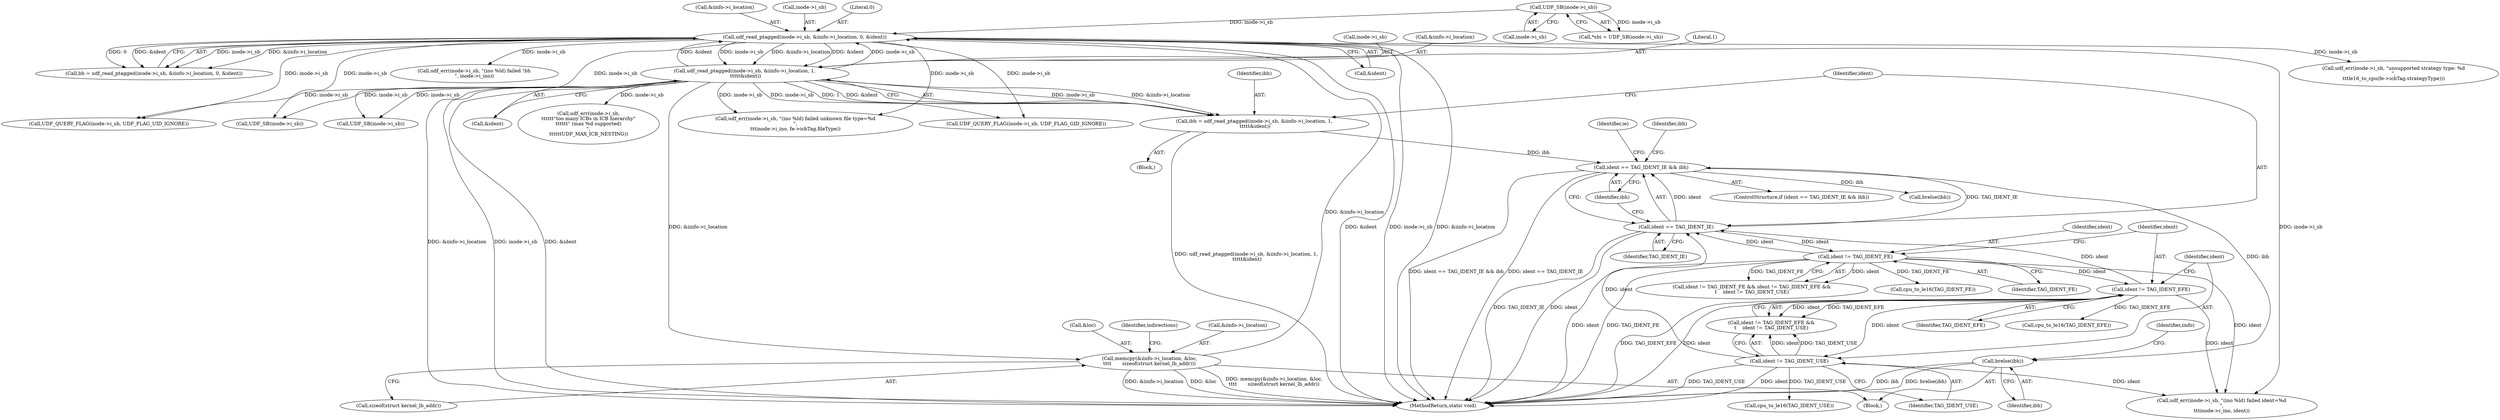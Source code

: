 digraph "0_linux_c03aa9f6e1f938618e6db2e23afef0574efeeb65@pointer" {
"1000257" [label="(Call,brelse(ibh))"];
"1000225" [label="(Call,ident == TAG_IDENT_IE && ibh)"];
"1000226" [label="(Call,ident == TAG_IDENT_IE)"];
"1000168" [label="(Call,ident != TAG_IDENT_USE)"];
"1000165" [label="(Call,ident != TAG_IDENT_EFE)"];
"1000161" [label="(Call,ident != TAG_IDENT_FE)"];
"1000211" [label="(Call,ibh = udf_read_ptagged(inode->i_sb, &iinfo->i_location, 1,\n \t\t\t\t\t&ident))"];
"1000213" [label="(Call,udf_read_ptagged(inode->i_sb, &iinfo->i_location, 1,\n \t\t\t\t\t&ident))"];
"1000133" [label="(Call,udf_read_ptagged(inode->i_sb, &iinfo->i_location, 0, &ident))"];
"1000121" [label="(Call,UDF_SB(inode->i_sb))"];
"1000259" [label="(Call,memcpy(&iinfo->i_location, &loc,\n\t\t\t\t       sizeof(struct kernel_lb_addr)))"];
"1000214" [label="(Call,inode->i_sb)"];
"1000142" [label="(Call,&ident)"];
"1000217" [label="(Call,&iinfo->i_location)"];
"1000274" [label="(Call,udf_err(inode->i_sb,\n\t\t\t\t\t\t\"too many ICBs in ICB hierarchy\"\n\t\t\t\t\t\t\" (max %d supported)\n\",\n\t\t\t\t\t\tUDF_MAX_ICB_NESTING))"];
"1000213" [label="(Call,udf_read_ptagged(inode->i_sb, &iinfo->i_location, 1,\n \t\t\t\t\t&ident))"];
"1000170" [label="(Identifier,TAG_IDENT_USE)"];
"1001145" [label="(MethodReturn,static void)"];
"1000211" [label="(Call,ibh = udf_read_ptagged(inode->i_sb, &iinfo->i_location, 1,\n \t\t\t\t\t&ident))"];
"1000297" [label="(Call,udf_err(inode->i_sb, \"unsupported strategy type: %d\n\",\n\t\t\tle16_to_cpu(fe->icbTag.strategyType)))"];
"1000161" [label="(Call,ident != TAG_IDENT_FE)"];
"1000438" [label="(Call,cpu_to_le16(TAG_IDENT_FE))"];
"1000494" [label="(Call,cpu_to_le16(TAG_IDENT_USE))"];
"1000119" [label="(Call,*sbi = UDF_SB(inode->i_sb))"];
"1000254" [label="(Block,)"];
"1000264" [label="(Call,&loc)"];
"1000165" [label="(Call,ident != TAG_IDENT_EFE)"];
"1000271" [label="(Identifier,indirections)"];
"1000163" [label="(Identifier,TAG_IDENT_FE)"];
"1000169" [label="(Identifier,ident)"];
"1000160" [label="(Call,ident != TAG_IDENT_FE && ident != TAG_IDENT_EFE &&\n\t    ident != TAG_IDENT_USE)"];
"1000212" [label="(Identifier,ibh)"];
"1000172" [label="(Call,udf_err(inode->i_sb, \"(ino %ld) failed ident=%d\n\",\n\t\t\tinode->i_ino, ident))"];
"1000162" [label="(Identifier,ident)"];
"1000608" [label="(Call,UDF_QUERY_FLAG(inode->i_sb, UDF_FLAG_GID_IGNORE))"];
"1000266" [label="(Call,sizeof(struct kernel_lb_addr))"];
"1000258" [label="(Identifier,ibh)"];
"1000224" [label="(ControlStructure,if (ident == TAG_IDENT_IE && ibh))"];
"1000262" [label="(Identifier,iinfo)"];
"1000167" [label="(Identifier,TAG_IDENT_EFE)"];
"1000134" [label="(Call,inode->i_sb)"];
"1000589" [label="(Call,UDF_SB(inode->i_sb))"];
"1000122" [label="(Call,inode->i_sb)"];
"1000226" [label="(Call,ident == TAG_IDENT_IE)"];
"1000574" [label="(Call,UDF_QUERY_FLAG(inode->i_sb, UDF_FLAG_UID_IGNORE))"];
"1000260" [label="(Call,&iinfo->i_location)"];
"1000141" [label="(Literal,0)"];
"1000168" [label="(Call,ident != TAG_IDENT_USE)"];
"1000166" [label="(Identifier,ident)"];
"1000284" [label="(Call,brelse(ibh))"];
"1000382" [label="(Call,cpu_to_le16(TAG_IDENT_EFE))"];
"1000209" [label="(Block,)"];
"1000222" [label="(Call,&ident)"];
"1000133" [label="(Call,udf_read_ptagged(inode->i_sb, &iinfo->i_location, 0, &ident))"];
"1000228" [label="(Identifier,TAG_IDENT_IE)"];
"1000227" [label="(Identifier,ident)"];
"1000259" [label="(Call,memcpy(&iinfo->i_location, &loc,\n\t\t\t\t       sizeof(struct kernel_lb_addr)))"];
"1000225" [label="(Call,ident == TAG_IDENT_IE && ibh)"];
"1000285" [label="(Identifier,ibh)"];
"1000164" [label="(Call,ident != TAG_IDENT_EFE &&\n\t    ident != TAG_IDENT_USE)"];
"1000257" [label="(Call,brelse(ibh))"];
"1000131" [label="(Call,bh = udf_read_ptagged(inode->i_sb, &iinfo->i_location, 0, &ident))"];
"1001087" [label="(Call,udf_err(inode->i_sb, \"(ino %ld) failed unknown file type=%d\n\",\n\t\t\tinode->i_ino, fe->icbTag.fileType))"];
"1000234" [label="(Identifier,ie)"];
"1000121" [label="(Call,UDF_SB(inode->i_sb))"];
"1000137" [label="(Call,&iinfo->i_location)"];
"1000148" [label="(Call,udf_err(inode->i_sb, \"(ino %ld) failed !bh\n\", inode->i_ino))"];
"1000221" [label="(Literal,1)"];
"1000623" [label="(Call,UDF_SB(inode->i_sb))"];
"1000229" [label="(Identifier,ibh)"];
"1000257" -> "1000254"  [label="AST: "];
"1000257" -> "1000258"  [label="CFG: "];
"1000258" -> "1000257"  [label="AST: "];
"1000262" -> "1000257"  [label="CFG: "];
"1000257" -> "1001145"  [label="DDG: ibh"];
"1000257" -> "1001145"  [label="DDG: brelse(ibh)"];
"1000225" -> "1000257"  [label="DDG: ibh"];
"1000225" -> "1000224"  [label="AST: "];
"1000225" -> "1000226"  [label="CFG: "];
"1000225" -> "1000229"  [label="CFG: "];
"1000226" -> "1000225"  [label="AST: "];
"1000229" -> "1000225"  [label="AST: "];
"1000234" -> "1000225"  [label="CFG: "];
"1000285" -> "1000225"  [label="CFG: "];
"1000225" -> "1001145"  [label="DDG: ident == TAG_IDENT_IE && ibh"];
"1000225" -> "1001145"  [label="DDG: ident == TAG_IDENT_IE"];
"1000226" -> "1000225"  [label="DDG: ident"];
"1000226" -> "1000225"  [label="DDG: TAG_IDENT_IE"];
"1000211" -> "1000225"  [label="DDG: ibh"];
"1000225" -> "1000284"  [label="DDG: ibh"];
"1000226" -> "1000228"  [label="CFG: "];
"1000227" -> "1000226"  [label="AST: "];
"1000228" -> "1000226"  [label="AST: "];
"1000229" -> "1000226"  [label="CFG: "];
"1000226" -> "1001145"  [label="DDG: ident"];
"1000226" -> "1001145"  [label="DDG: TAG_IDENT_IE"];
"1000226" -> "1000161"  [label="DDG: ident"];
"1000168" -> "1000226"  [label="DDG: ident"];
"1000165" -> "1000226"  [label="DDG: ident"];
"1000161" -> "1000226"  [label="DDG: ident"];
"1000168" -> "1000164"  [label="AST: "];
"1000168" -> "1000170"  [label="CFG: "];
"1000169" -> "1000168"  [label="AST: "];
"1000170" -> "1000168"  [label="AST: "];
"1000164" -> "1000168"  [label="CFG: "];
"1000168" -> "1001145"  [label="DDG: ident"];
"1000168" -> "1001145"  [label="DDG: TAG_IDENT_USE"];
"1000168" -> "1000164"  [label="DDG: ident"];
"1000168" -> "1000164"  [label="DDG: TAG_IDENT_USE"];
"1000165" -> "1000168"  [label="DDG: ident"];
"1000168" -> "1000172"  [label="DDG: ident"];
"1000168" -> "1000494"  [label="DDG: TAG_IDENT_USE"];
"1000165" -> "1000164"  [label="AST: "];
"1000165" -> "1000167"  [label="CFG: "];
"1000166" -> "1000165"  [label="AST: "];
"1000167" -> "1000165"  [label="AST: "];
"1000169" -> "1000165"  [label="CFG: "];
"1000164" -> "1000165"  [label="CFG: "];
"1000165" -> "1001145"  [label="DDG: ident"];
"1000165" -> "1001145"  [label="DDG: TAG_IDENT_EFE"];
"1000165" -> "1000164"  [label="DDG: ident"];
"1000165" -> "1000164"  [label="DDG: TAG_IDENT_EFE"];
"1000161" -> "1000165"  [label="DDG: ident"];
"1000165" -> "1000172"  [label="DDG: ident"];
"1000165" -> "1000382"  [label="DDG: TAG_IDENT_EFE"];
"1000161" -> "1000160"  [label="AST: "];
"1000161" -> "1000163"  [label="CFG: "];
"1000162" -> "1000161"  [label="AST: "];
"1000163" -> "1000161"  [label="AST: "];
"1000166" -> "1000161"  [label="CFG: "];
"1000160" -> "1000161"  [label="CFG: "];
"1000161" -> "1001145"  [label="DDG: ident"];
"1000161" -> "1001145"  [label="DDG: TAG_IDENT_FE"];
"1000161" -> "1000160"  [label="DDG: ident"];
"1000161" -> "1000160"  [label="DDG: TAG_IDENT_FE"];
"1000161" -> "1000172"  [label="DDG: ident"];
"1000161" -> "1000438"  [label="DDG: TAG_IDENT_FE"];
"1000211" -> "1000209"  [label="AST: "];
"1000211" -> "1000213"  [label="CFG: "];
"1000212" -> "1000211"  [label="AST: "];
"1000213" -> "1000211"  [label="AST: "];
"1000227" -> "1000211"  [label="CFG: "];
"1000211" -> "1001145"  [label="DDG: udf_read_ptagged(inode->i_sb, &iinfo->i_location, 1,\n \t\t\t\t\t&ident)"];
"1000213" -> "1000211"  [label="DDG: inode->i_sb"];
"1000213" -> "1000211"  [label="DDG: &iinfo->i_location"];
"1000213" -> "1000211"  [label="DDG: 1"];
"1000213" -> "1000211"  [label="DDG: &ident"];
"1000213" -> "1000222"  [label="CFG: "];
"1000214" -> "1000213"  [label="AST: "];
"1000217" -> "1000213"  [label="AST: "];
"1000221" -> "1000213"  [label="AST: "];
"1000222" -> "1000213"  [label="AST: "];
"1000213" -> "1001145"  [label="DDG: &iinfo->i_location"];
"1000213" -> "1001145"  [label="DDG: inode->i_sb"];
"1000213" -> "1001145"  [label="DDG: &ident"];
"1000213" -> "1000133"  [label="DDG: inode->i_sb"];
"1000213" -> "1000133"  [label="DDG: &ident"];
"1000133" -> "1000213"  [label="DDG: inode->i_sb"];
"1000133" -> "1000213"  [label="DDG: &iinfo->i_location"];
"1000133" -> "1000213"  [label="DDG: &ident"];
"1000213" -> "1000259"  [label="DDG: &iinfo->i_location"];
"1000213" -> "1000274"  [label="DDG: inode->i_sb"];
"1000213" -> "1000574"  [label="DDG: inode->i_sb"];
"1000213" -> "1000589"  [label="DDG: inode->i_sb"];
"1000213" -> "1000608"  [label="DDG: inode->i_sb"];
"1000213" -> "1000623"  [label="DDG: inode->i_sb"];
"1000213" -> "1001087"  [label="DDG: inode->i_sb"];
"1000133" -> "1000131"  [label="AST: "];
"1000133" -> "1000142"  [label="CFG: "];
"1000134" -> "1000133"  [label="AST: "];
"1000137" -> "1000133"  [label="AST: "];
"1000141" -> "1000133"  [label="AST: "];
"1000142" -> "1000133"  [label="AST: "];
"1000131" -> "1000133"  [label="CFG: "];
"1000133" -> "1001145"  [label="DDG: &ident"];
"1000133" -> "1001145"  [label="DDG: inode->i_sb"];
"1000133" -> "1001145"  [label="DDG: &iinfo->i_location"];
"1000133" -> "1000131"  [label="DDG: inode->i_sb"];
"1000133" -> "1000131"  [label="DDG: &iinfo->i_location"];
"1000133" -> "1000131"  [label="DDG: 0"];
"1000133" -> "1000131"  [label="DDG: &ident"];
"1000121" -> "1000133"  [label="DDG: inode->i_sb"];
"1000259" -> "1000133"  [label="DDG: &iinfo->i_location"];
"1000133" -> "1000148"  [label="DDG: inode->i_sb"];
"1000133" -> "1000172"  [label="DDG: inode->i_sb"];
"1000133" -> "1000297"  [label="DDG: inode->i_sb"];
"1000133" -> "1000574"  [label="DDG: inode->i_sb"];
"1000133" -> "1000589"  [label="DDG: inode->i_sb"];
"1000133" -> "1000608"  [label="DDG: inode->i_sb"];
"1000133" -> "1000623"  [label="DDG: inode->i_sb"];
"1000133" -> "1001087"  [label="DDG: inode->i_sb"];
"1000121" -> "1000119"  [label="AST: "];
"1000121" -> "1000122"  [label="CFG: "];
"1000122" -> "1000121"  [label="AST: "];
"1000119" -> "1000121"  [label="CFG: "];
"1000121" -> "1000119"  [label="DDG: inode->i_sb"];
"1000259" -> "1000254"  [label="AST: "];
"1000259" -> "1000266"  [label="CFG: "];
"1000260" -> "1000259"  [label="AST: "];
"1000264" -> "1000259"  [label="AST: "];
"1000266" -> "1000259"  [label="AST: "];
"1000271" -> "1000259"  [label="CFG: "];
"1000259" -> "1001145"  [label="DDG: memcpy(&iinfo->i_location, &loc,\n\t\t\t\t       sizeof(struct kernel_lb_addr))"];
"1000259" -> "1001145"  [label="DDG: &iinfo->i_location"];
"1000259" -> "1001145"  [label="DDG: &loc"];
}
